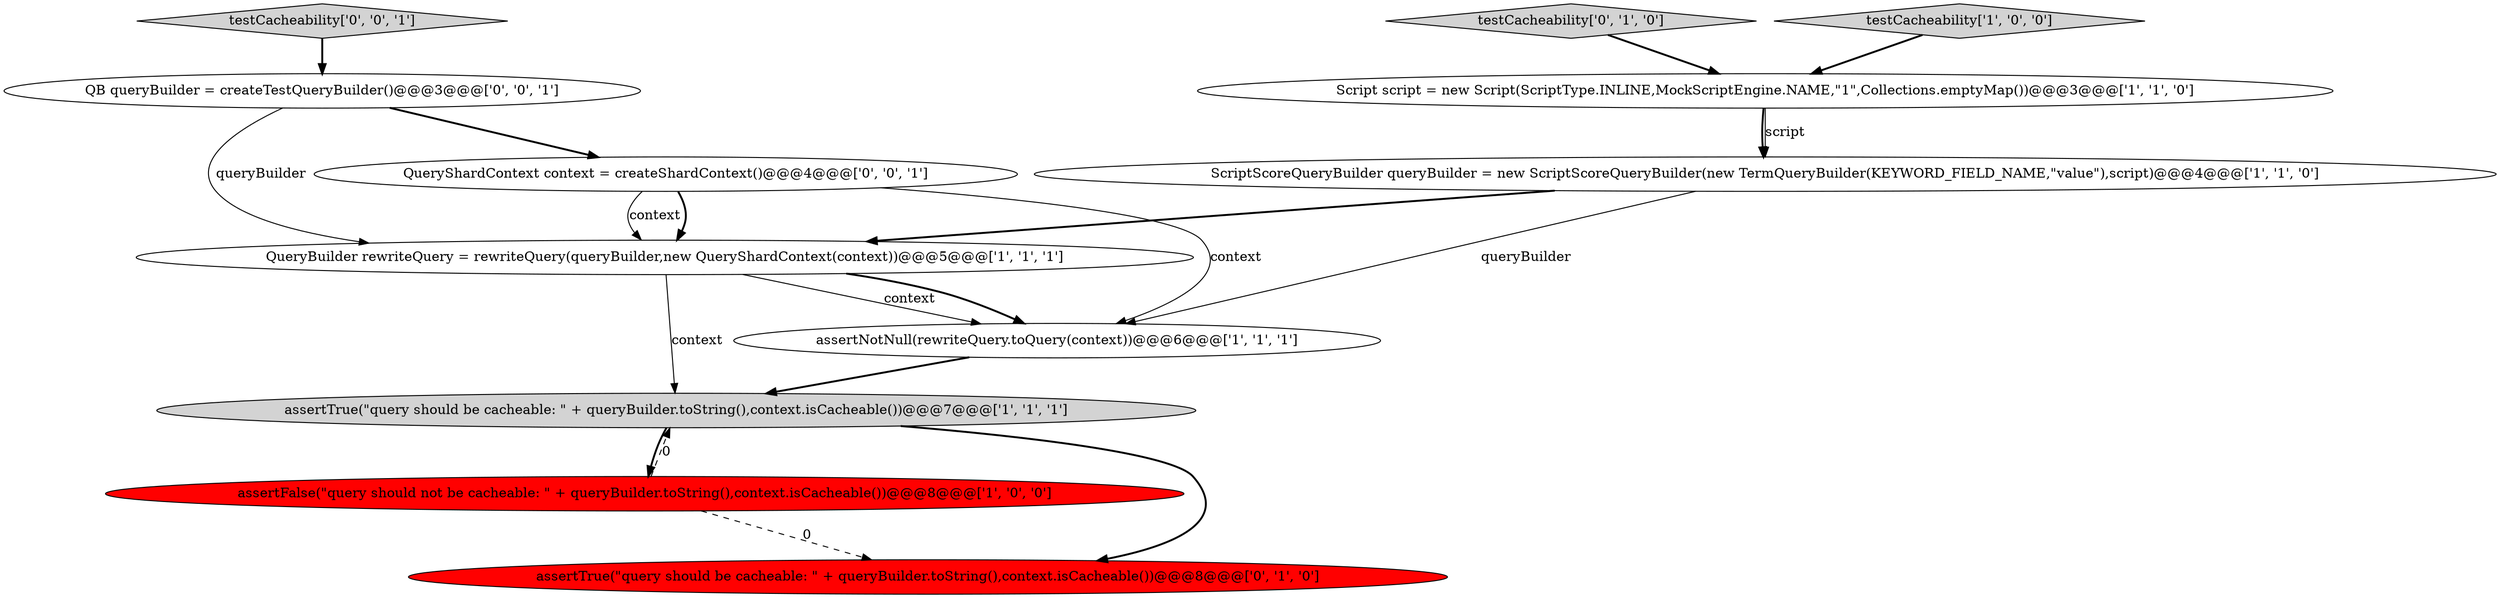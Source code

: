 digraph {
10 [style = filled, label = "QB queryBuilder = createTestQueryBuilder()@@@3@@@['0', '0', '1']", fillcolor = white, shape = ellipse image = "AAA0AAABBB3BBB"];
0 [style = filled, label = "QueryBuilder rewriteQuery = rewriteQuery(queryBuilder,new QueryShardContext(context))@@@5@@@['1', '1', '1']", fillcolor = white, shape = ellipse image = "AAA0AAABBB1BBB"];
5 [style = filled, label = "assertNotNull(rewriteQuery.toQuery(context))@@@6@@@['1', '1', '1']", fillcolor = white, shape = ellipse image = "AAA0AAABBB1BBB"];
9 [style = filled, label = "testCacheability['0', '0', '1']", fillcolor = lightgray, shape = diamond image = "AAA0AAABBB3BBB"];
11 [style = filled, label = "QueryShardContext context = createShardContext()@@@4@@@['0', '0', '1']", fillcolor = white, shape = ellipse image = "AAA0AAABBB3BBB"];
7 [style = filled, label = "testCacheability['0', '1', '0']", fillcolor = lightgray, shape = diamond image = "AAA0AAABBB2BBB"];
2 [style = filled, label = "assertFalse(\"query should not be cacheable: \" + queryBuilder.toString(),context.isCacheable())@@@8@@@['1', '0', '0']", fillcolor = red, shape = ellipse image = "AAA1AAABBB1BBB"];
4 [style = filled, label = "ScriptScoreQueryBuilder queryBuilder = new ScriptScoreQueryBuilder(new TermQueryBuilder(KEYWORD_FIELD_NAME,\"value\"),script)@@@4@@@['1', '1', '0']", fillcolor = white, shape = ellipse image = "AAA0AAABBB1BBB"];
8 [style = filled, label = "assertTrue(\"query should be cacheable: \" + queryBuilder.toString(),context.isCacheable())@@@8@@@['0', '1', '0']", fillcolor = red, shape = ellipse image = "AAA1AAABBB2BBB"];
1 [style = filled, label = "Script script = new Script(ScriptType.INLINE,MockScriptEngine.NAME,\"1\",Collections.emptyMap())@@@3@@@['1', '1', '0']", fillcolor = white, shape = ellipse image = "AAA0AAABBB1BBB"];
3 [style = filled, label = "testCacheability['1', '0', '0']", fillcolor = lightgray, shape = diamond image = "AAA0AAABBB1BBB"];
6 [style = filled, label = "assertTrue(\"query should be cacheable: \" + queryBuilder.toString(),context.isCacheable())@@@7@@@['1', '1', '1']", fillcolor = lightgray, shape = ellipse image = "AAA0AAABBB1BBB"];
1->4 [style = bold, label=""];
11->0 [style = bold, label=""];
7->1 [style = bold, label=""];
11->5 [style = solid, label="context"];
1->4 [style = solid, label="script"];
5->6 [style = bold, label=""];
10->0 [style = solid, label="queryBuilder"];
0->5 [style = solid, label="context"];
3->1 [style = bold, label=""];
10->11 [style = bold, label=""];
9->10 [style = bold, label=""];
2->8 [style = dashed, label="0"];
11->0 [style = solid, label="context"];
0->6 [style = solid, label="context"];
6->8 [style = bold, label=""];
4->0 [style = bold, label=""];
0->5 [style = bold, label=""];
4->5 [style = solid, label="queryBuilder"];
6->2 [style = bold, label=""];
2->6 [style = dashed, label="0"];
}
